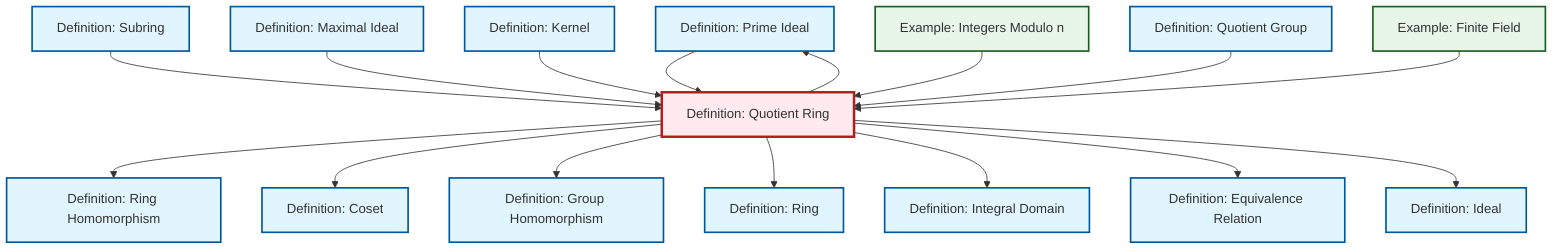 graph TD
    classDef definition fill:#e1f5fe,stroke:#01579b,stroke-width:2px
    classDef theorem fill:#f3e5f5,stroke:#4a148c,stroke-width:2px
    classDef axiom fill:#fff3e0,stroke:#e65100,stroke-width:2px
    classDef example fill:#e8f5e9,stroke:#1b5e20,stroke-width:2px
    classDef current fill:#ffebee,stroke:#b71c1c,stroke-width:3px
    def-homomorphism["Definition: Group Homomorphism"]:::definition
    def-prime-ideal["Definition: Prime Ideal"]:::definition
    def-ring-homomorphism["Definition: Ring Homomorphism"]:::definition
    def-ring["Definition: Ring"]:::definition
    def-kernel["Definition: Kernel"]:::definition
    def-maximal-ideal["Definition: Maximal Ideal"]:::definition
    def-subring["Definition: Subring"]:::definition
    def-ideal["Definition: Ideal"]:::definition
    ex-finite-field["Example: Finite Field"]:::example
    def-quotient-ring["Definition: Quotient Ring"]:::definition
    ex-quotient-integers-mod-n["Example: Integers Modulo n"]:::example
    def-coset["Definition: Coset"]:::definition
    def-equivalence-relation["Definition: Equivalence Relation"]:::definition
    def-integral-domain["Definition: Integral Domain"]:::definition
    def-quotient-group["Definition: Quotient Group"]:::definition
    def-quotient-ring --> def-ring-homomorphism
    def-prime-ideal --> def-quotient-ring
    def-subring --> def-quotient-ring
    def-quotient-ring --> def-coset
    def-quotient-ring --> def-homomorphism
    def-maximal-ideal --> def-quotient-ring
    def-kernel --> def-quotient-ring
    def-quotient-ring --> def-ring
    ex-quotient-integers-mod-n --> def-quotient-ring
    def-quotient-ring --> def-integral-domain
    def-quotient-ring --> def-prime-ideal
    def-quotient-group --> def-quotient-ring
    def-quotient-ring --> def-equivalence-relation
    def-quotient-ring --> def-ideal
    ex-finite-field --> def-quotient-ring
    class def-quotient-ring current